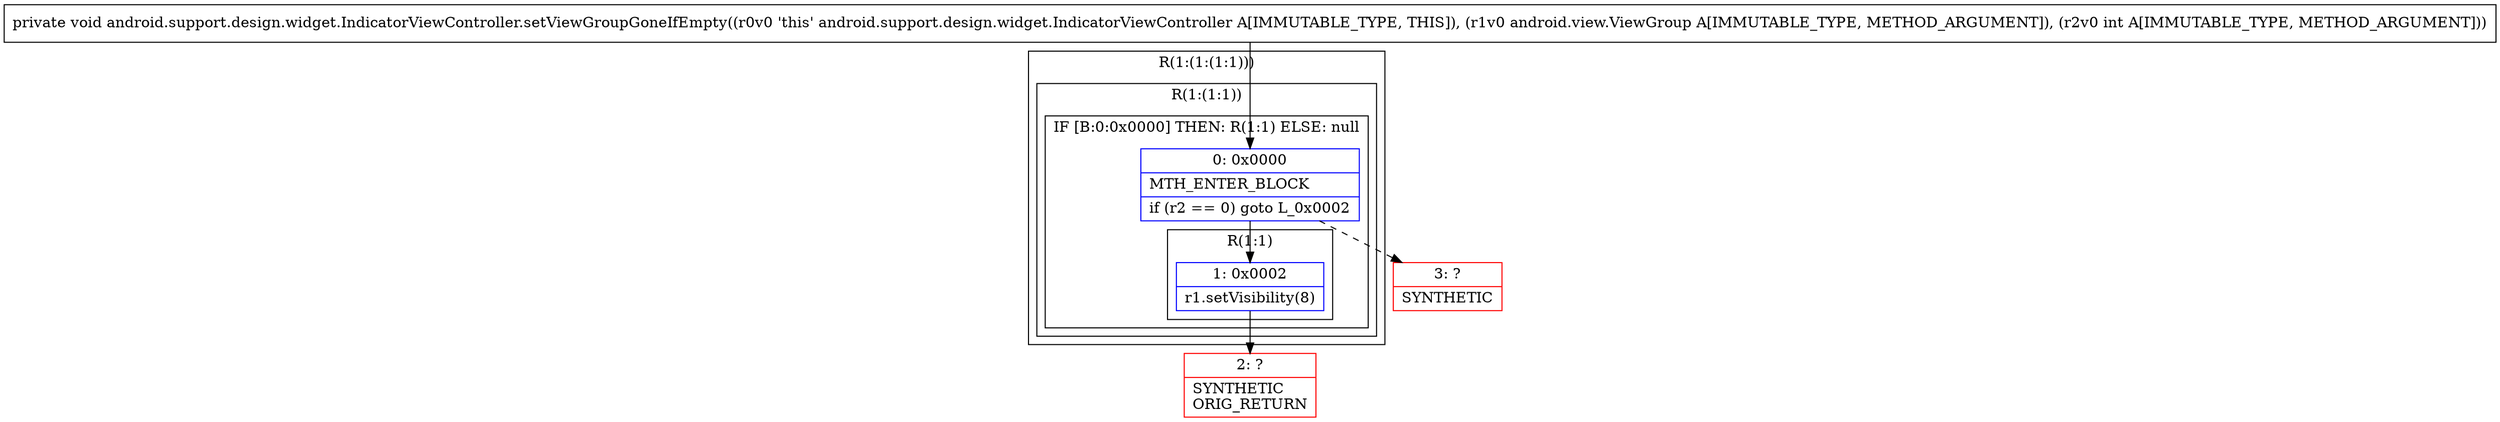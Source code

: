 digraph "CFG forandroid.support.design.widget.IndicatorViewController.setViewGroupGoneIfEmpty(Landroid\/view\/ViewGroup;I)V" {
subgraph cluster_Region_612821967 {
label = "R(1:(1:(1:1)))";
node [shape=record,color=blue];
subgraph cluster_Region_1617142835 {
label = "R(1:(1:1))";
node [shape=record,color=blue];
subgraph cluster_IfRegion_1126381823 {
label = "IF [B:0:0x0000] THEN: R(1:1) ELSE: null";
node [shape=record,color=blue];
Node_0 [shape=record,label="{0\:\ 0x0000|MTH_ENTER_BLOCK\l|if (r2 == 0) goto L_0x0002\l}"];
subgraph cluster_Region_635414144 {
label = "R(1:1)";
node [shape=record,color=blue];
Node_1 [shape=record,label="{1\:\ 0x0002|r1.setVisibility(8)\l}"];
}
}
}
}
Node_2 [shape=record,color=red,label="{2\:\ ?|SYNTHETIC\lORIG_RETURN\l}"];
Node_3 [shape=record,color=red,label="{3\:\ ?|SYNTHETIC\l}"];
MethodNode[shape=record,label="{private void android.support.design.widget.IndicatorViewController.setViewGroupGoneIfEmpty((r0v0 'this' android.support.design.widget.IndicatorViewController A[IMMUTABLE_TYPE, THIS]), (r1v0 android.view.ViewGroup A[IMMUTABLE_TYPE, METHOD_ARGUMENT]), (r2v0 int A[IMMUTABLE_TYPE, METHOD_ARGUMENT])) }"];
MethodNode -> Node_0;
Node_0 -> Node_1;
Node_0 -> Node_3[style=dashed];
Node_1 -> Node_2;
}

